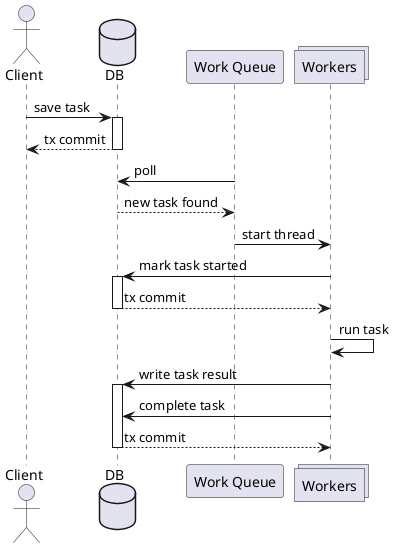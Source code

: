 @startuml

actor Client as C
database DB
participant "Work Queue" as Q

collections "Workers" as T

C->DB: save task
activate DB
DB-->C: tx commit
deactivate DB

Q->DB: poll
DB-->Q: new task found
Q->T: start thread

T->DB: mark task started
activate DB
DB-->T: tx commit
deactivate DB

T->T: run task

T->DB: write task result
activate DB
T->DB: complete task
DB-->T: tx commit
deactivate DB

skinparam Shadowing false

@enduml
